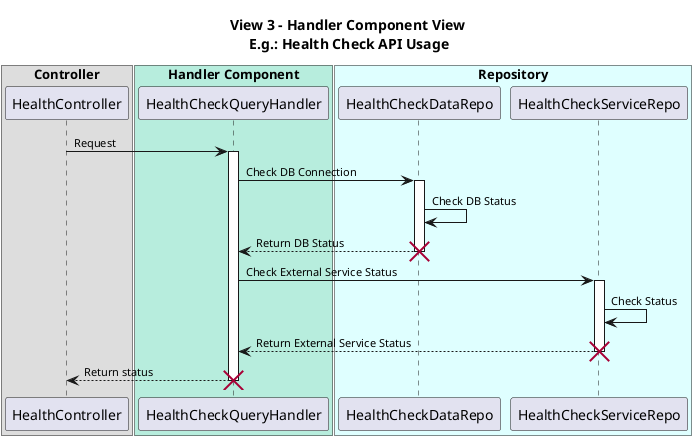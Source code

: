@startuml
title View 3 - Handler Component View \nE.g.: Health Check API Usage

box "Controller"
participant "HealthController" as hChekApiController
end box

box "Handler Component" #B7EDDD
participant "HealthCheckQueryHandler" as hChekApiHndlr
end box

box "Repository" #DFFFFF
participant "HealthCheckDataRepo" as hChekApiDataRepo
participant "HealthCheckServiceRepo" as hChekApiSvcRepo
end box

skinparam sequence {
    ActorFontName Arial
    ActorFontSize 11

    ParticipantFontName Arial
    ParticipantFontSize 11

    ArrowFontName Arial
    ArrowFontSize 11
}

hChekApiController->hChekApiHndlr: Request
activate hChekApiHndlr

hChekApiHndlr->hChekApiDataRepo: Check DB Connection
activate hChekApiDataRepo

hChekApiDataRepo->hChekApiDataRepo:Check DB Status

hChekApiDataRepo-->hChekApiHndlr: Return DB Status
destroy hChekApiDataRepo

hChekApiHndlr->hChekApiSvcRepo:Check External Service Status
activate hChekApiSvcRepo

hChekApiSvcRepo->hChekApiSvcRepo: Check Status

hChekApiSvcRepo-->hChekApiHndlr: Return External Service Status
destroy hChekApiSvcRepo

hChekApiHndlr-->hChekApiController: Return status
destroy hChekApiHndlr

@enduml
